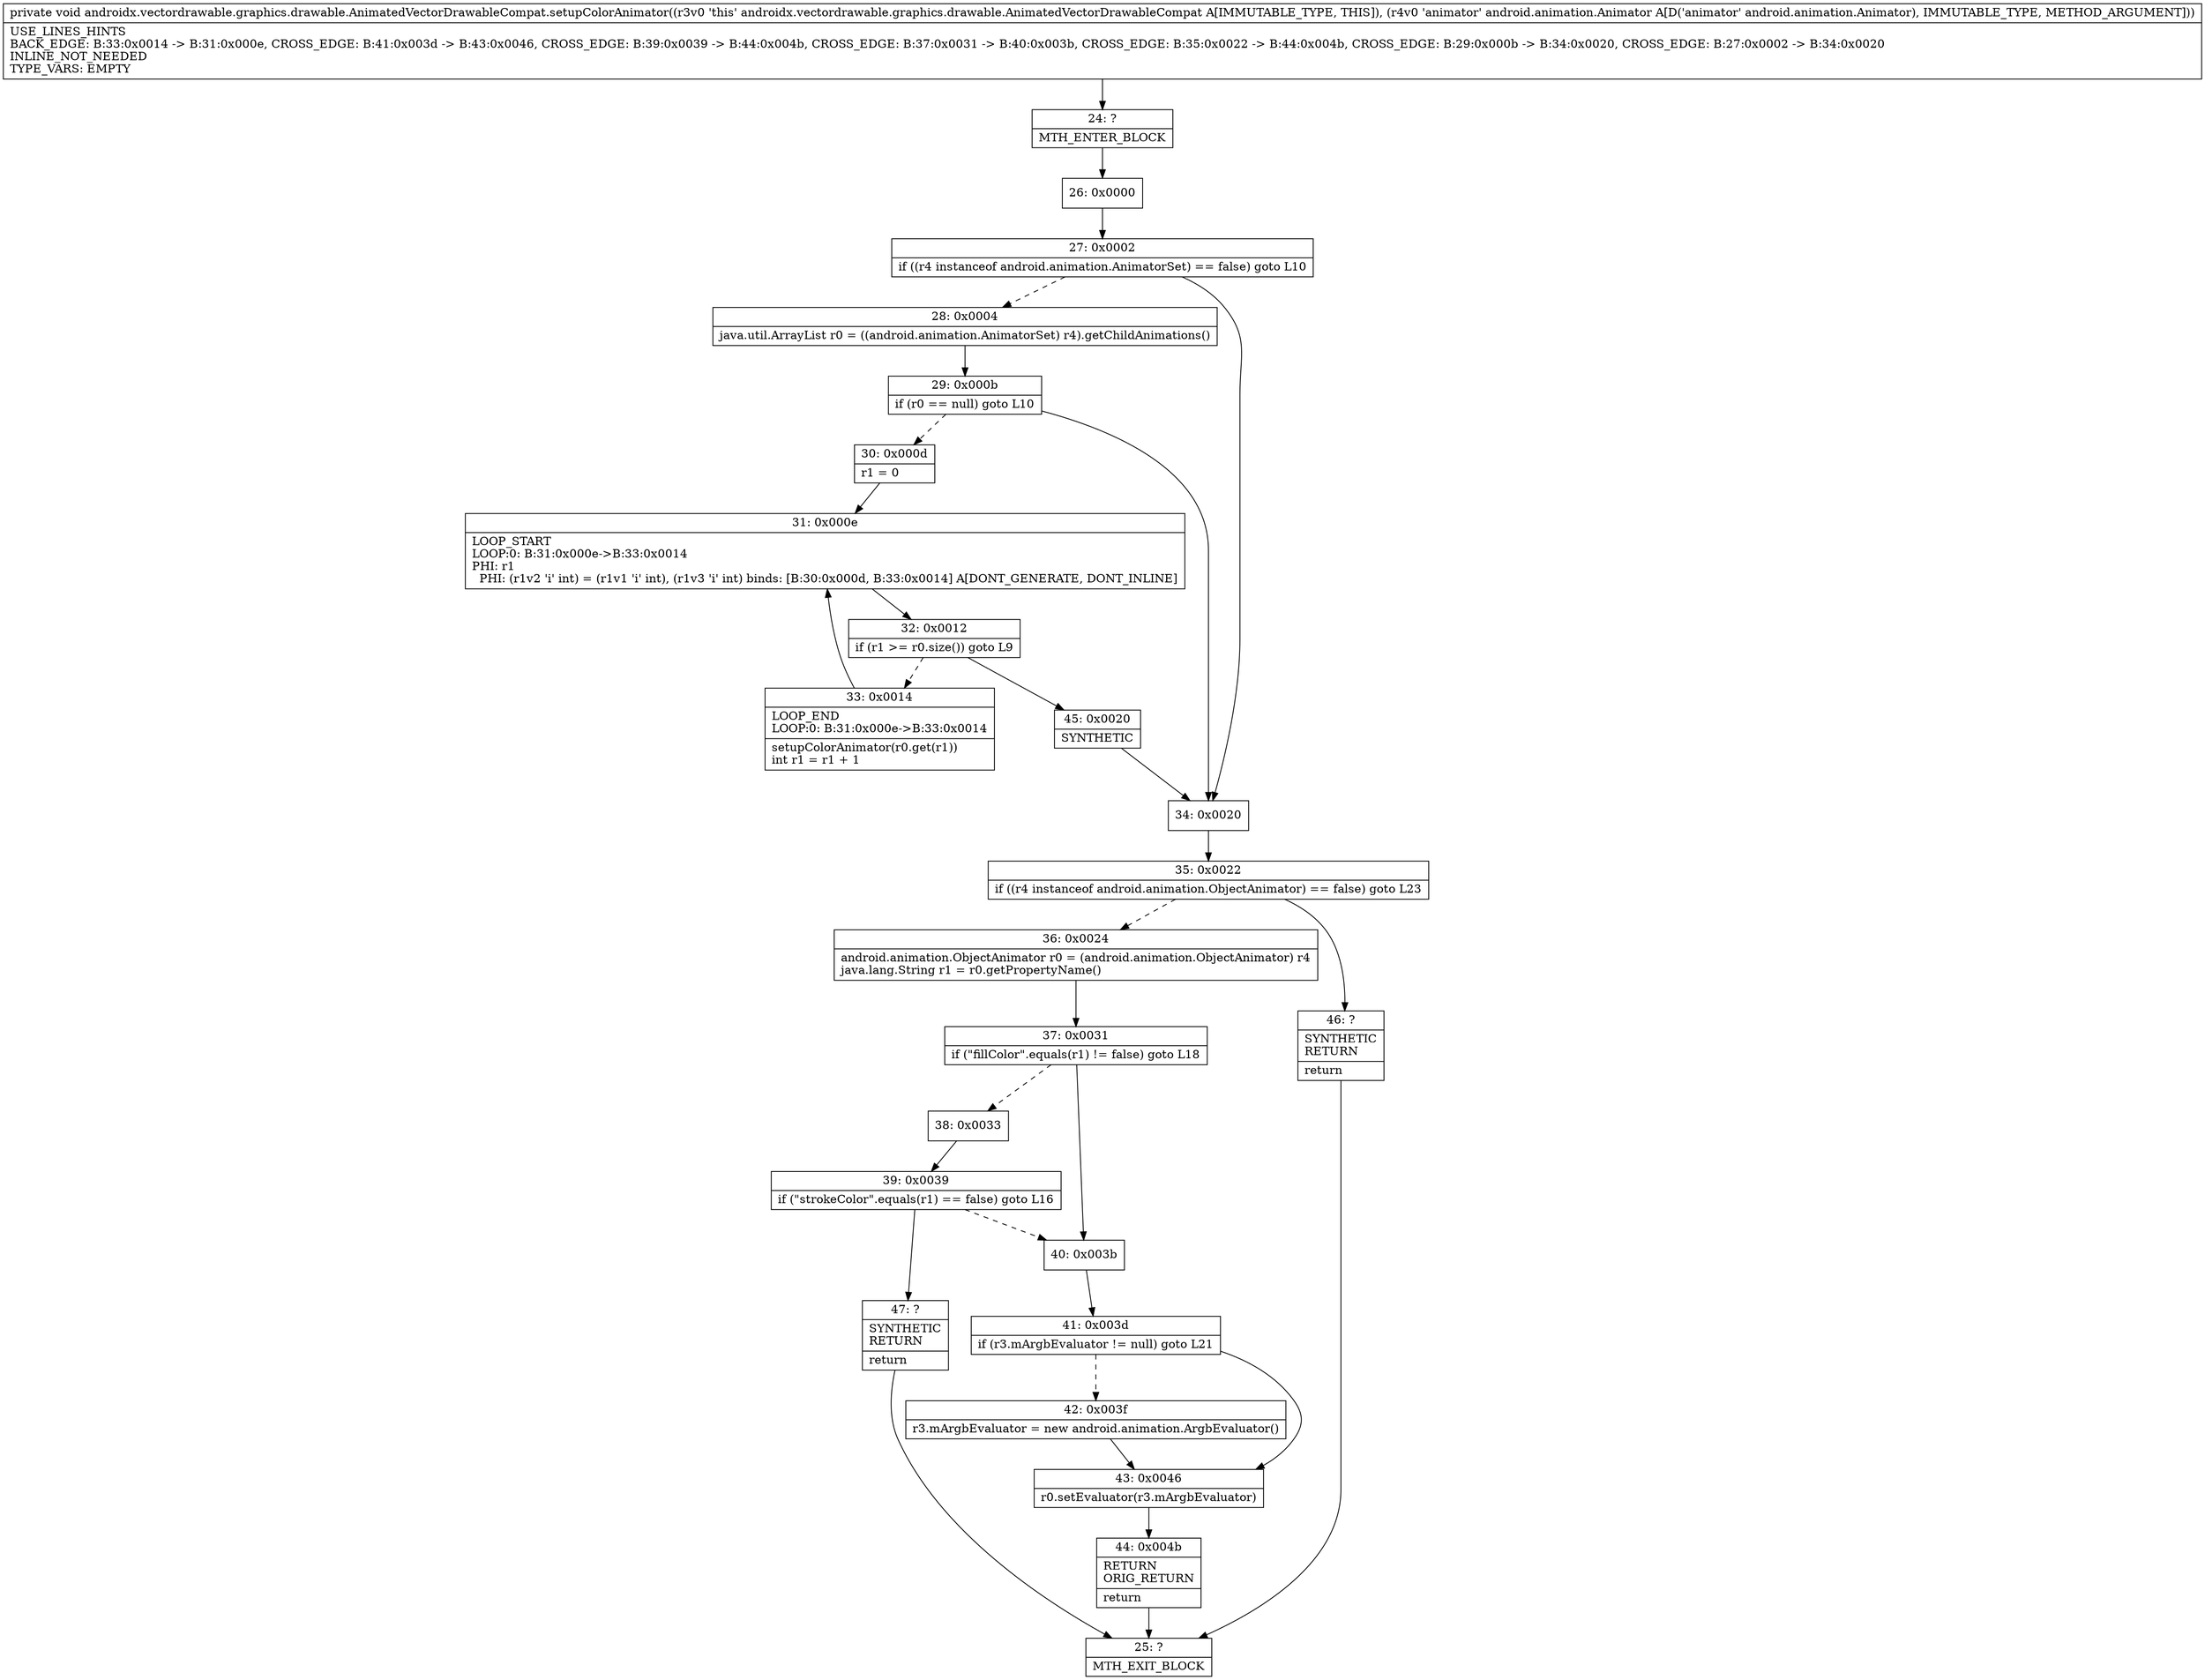 digraph "CFG forandroidx.vectordrawable.graphics.drawable.AnimatedVectorDrawableCompat.setupColorAnimator(Landroid\/animation\/Animator;)V" {
Node_24 [shape=record,label="{24\:\ ?|MTH_ENTER_BLOCK\l}"];
Node_26 [shape=record,label="{26\:\ 0x0000}"];
Node_27 [shape=record,label="{27\:\ 0x0002|if ((r4 instanceof android.animation.AnimatorSet) == false) goto L10\l}"];
Node_28 [shape=record,label="{28\:\ 0x0004|java.util.ArrayList r0 = ((android.animation.AnimatorSet) r4).getChildAnimations()\l}"];
Node_29 [shape=record,label="{29\:\ 0x000b|if (r0 == null) goto L10\l}"];
Node_30 [shape=record,label="{30\:\ 0x000d|r1 = 0\l}"];
Node_31 [shape=record,label="{31\:\ 0x000e|LOOP_START\lLOOP:0: B:31:0x000e\-\>B:33:0x0014\lPHI: r1 \l  PHI: (r1v2 'i' int) = (r1v1 'i' int), (r1v3 'i' int) binds: [B:30:0x000d, B:33:0x0014] A[DONT_GENERATE, DONT_INLINE]\l}"];
Node_32 [shape=record,label="{32\:\ 0x0012|if (r1 \>= r0.size()) goto L9\l}"];
Node_33 [shape=record,label="{33\:\ 0x0014|LOOP_END\lLOOP:0: B:31:0x000e\-\>B:33:0x0014\l|setupColorAnimator(r0.get(r1))\lint r1 = r1 + 1\l}"];
Node_45 [shape=record,label="{45\:\ 0x0020|SYNTHETIC\l}"];
Node_34 [shape=record,label="{34\:\ 0x0020}"];
Node_35 [shape=record,label="{35\:\ 0x0022|if ((r4 instanceof android.animation.ObjectAnimator) == false) goto L23\l}"];
Node_36 [shape=record,label="{36\:\ 0x0024|android.animation.ObjectAnimator r0 = (android.animation.ObjectAnimator) r4\ljava.lang.String r1 = r0.getPropertyName()\l}"];
Node_37 [shape=record,label="{37\:\ 0x0031|if (\"fillColor\".equals(r1) != false) goto L18\l}"];
Node_38 [shape=record,label="{38\:\ 0x0033}"];
Node_39 [shape=record,label="{39\:\ 0x0039|if (\"strokeColor\".equals(r1) == false) goto L16\l}"];
Node_47 [shape=record,label="{47\:\ ?|SYNTHETIC\lRETURN\l|return\l}"];
Node_25 [shape=record,label="{25\:\ ?|MTH_EXIT_BLOCK\l}"];
Node_40 [shape=record,label="{40\:\ 0x003b}"];
Node_41 [shape=record,label="{41\:\ 0x003d|if (r3.mArgbEvaluator != null) goto L21\l}"];
Node_42 [shape=record,label="{42\:\ 0x003f|r3.mArgbEvaluator = new android.animation.ArgbEvaluator()\l}"];
Node_43 [shape=record,label="{43\:\ 0x0046|r0.setEvaluator(r3.mArgbEvaluator)\l}"];
Node_44 [shape=record,label="{44\:\ 0x004b|RETURN\lORIG_RETURN\l|return\l}"];
Node_46 [shape=record,label="{46\:\ ?|SYNTHETIC\lRETURN\l|return\l}"];
MethodNode[shape=record,label="{private void androidx.vectordrawable.graphics.drawable.AnimatedVectorDrawableCompat.setupColorAnimator((r3v0 'this' androidx.vectordrawable.graphics.drawable.AnimatedVectorDrawableCompat A[IMMUTABLE_TYPE, THIS]), (r4v0 'animator' android.animation.Animator A[D('animator' android.animation.Animator), IMMUTABLE_TYPE, METHOD_ARGUMENT]))  | USE_LINES_HINTS\lBACK_EDGE: B:33:0x0014 \-\> B:31:0x000e, CROSS_EDGE: B:41:0x003d \-\> B:43:0x0046, CROSS_EDGE: B:39:0x0039 \-\> B:44:0x004b, CROSS_EDGE: B:37:0x0031 \-\> B:40:0x003b, CROSS_EDGE: B:35:0x0022 \-\> B:44:0x004b, CROSS_EDGE: B:29:0x000b \-\> B:34:0x0020, CROSS_EDGE: B:27:0x0002 \-\> B:34:0x0020\lINLINE_NOT_NEEDED\lTYPE_VARS: EMPTY\l}"];
MethodNode -> Node_24;Node_24 -> Node_26;
Node_26 -> Node_27;
Node_27 -> Node_28[style=dashed];
Node_27 -> Node_34;
Node_28 -> Node_29;
Node_29 -> Node_30[style=dashed];
Node_29 -> Node_34;
Node_30 -> Node_31;
Node_31 -> Node_32;
Node_32 -> Node_33[style=dashed];
Node_32 -> Node_45;
Node_33 -> Node_31;
Node_45 -> Node_34;
Node_34 -> Node_35;
Node_35 -> Node_36[style=dashed];
Node_35 -> Node_46;
Node_36 -> Node_37;
Node_37 -> Node_38[style=dashed];
Node_37 -> Node_40;
Node_38 -> Node_39;
Node_39 -> Node_40[style=dashed];
Node_39 -> Node_47;
Node_47 -> Node_25;
Node_40 -> Node_41;
Node_41 -> Node_42[style=dashed];
Node_41 -> Node_43;
Node_42 -> Node_43;
Node_43 -> Node_44;
Node_44 -> Node_25;
Node_46 -> Node_25;
}

